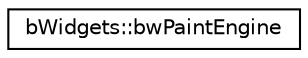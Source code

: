 digraph "Graphical Class Hierarchy"
{
 // LATEX_PDF_SIZE
  edge [fontname="Helvetica",fontsize="10",labelfontname="Helvetica",labelfontsize="10"];
  node [fontname="Helvetica",fontsize="10",shape=record];
  rankdir="LR";
  Node0 [label="bWidgets::bwPaintEngine",height=0.2,width=0.4,color="black", fillcolor="white", style="filled",URL="$classbWidgets_1_1bwPaintEngine.html",tooltip="Main interface to implement any drawing of geometry or text."];
}
